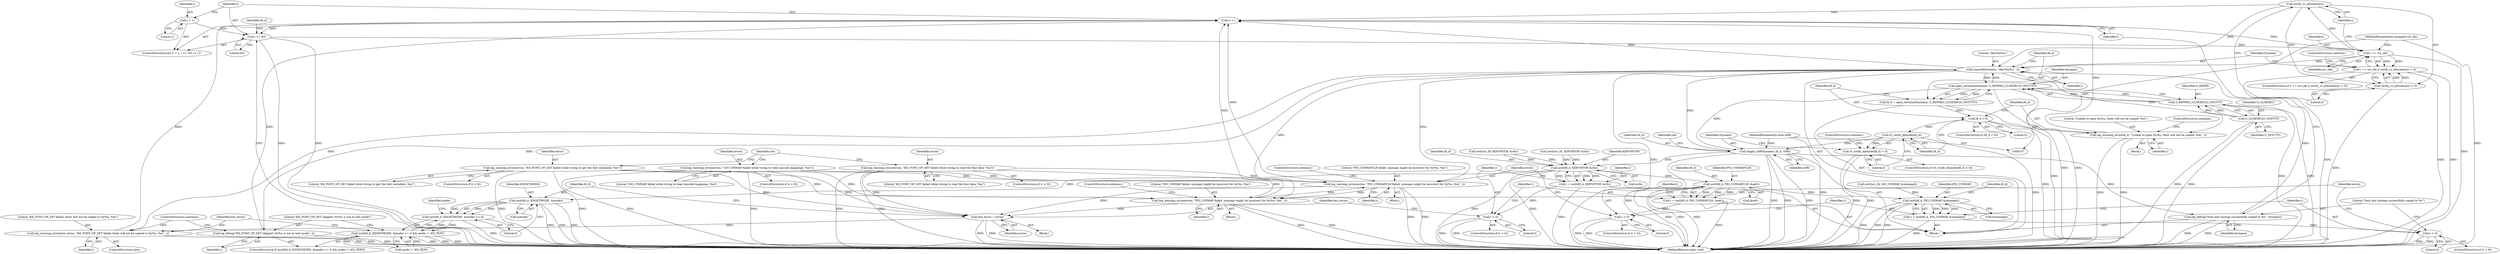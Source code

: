 digraph "0_systemd_9725f1a10f80f5e0ae7d9b60547458622aeb322f_1@API" {
"1000280" [label="(Call,verify_vc_allocation(i))"];
"1000276" [label="(Call,i == src_idx)"];
"1000262" [label="(Call,i <= 63)"];
"1000259" [label="(Call,i = 1)"];
"1000265" [label="(Call,i++)"];
"1000284" [label="(Call,xsprintf(ttyname, \"/dev/tty%u\", i))"];
"1000290" [label="(Call,open_terminal(ttyname, O_RDWR|O_CLOEXEC|O_NOCTTY))"];
"1000292" [label="(Call,O_RDWR|O_CLOEXEC|O_NOCTTY)"];
"1000294" [label="(Call,O_CLOEXEC|O_NOCTTY)"];
"1000396" [label="(Call,log_debug(\"Font and unimap successfully copied to %s\", ttyname))"];
"1000313" [label="(Call,toggle_utf8(ttyname, fd_d, utf8))"];
"1000309" [label="(Call,vt_verify_kbmode(fd_d))"];
"1000298" [label="(Call,fd_d < 0)"];
"1000288" [label="(Call,fd_d = open_terminal(ttyname, O_RDWR|O_CLOEXEC|O_NOCTTY))"];
"1000110" [label="(MethodParameterIn,bool utf8)"];
"1000280" [label="(Call,verify_vc_allocation(i))"];
"1000302" [label="(Call,log_warning_errno(fd_d, \"Unable to open tty%u, fonts will not be copied: %m\", i))"];
"1000357" [label="(Call,log_warning_errno(last_errno, \"KD_FONT_OP_SET failed, fonts will not be copied to tty%u: %m\", i))"];
"1000338" [label="(Call,last_errno = errno)"];
"1000374" [label="(Call,log_warning_errno(errno, \"PIO_UNIMAPCLR failed, unimaps might be incorrect for tty%u: %m\", i))"];
"1000215" [label="(Call,log_warning_errno(errno, \"KD_FONT_OP_GET failed while trying to read the font data: %m\"))"];
"1000391" [label="(Call,log_warning_errno(errno, \"PIO_UNIMAP failed, unimaps might be incorrect for tty%u: %m\", i))"];
"1000142" [label="(Call,log_warning_errno(errno, \"KD_FONT_OP_GET failed while trying to get the font metadata: %m\"))"];
"1000241" [label="(Call,log_warning_errno(errno, \"GIO_UNIMAP failed while trying to read unicode mappings: %m\"))"];
"1000353" [label="(Call,log_debug(\"KD_FONT_OP_SET skipped: tty%u is not in text mode\", i))"];
"1000109" [label="(MethodParameterIn,unsigned src_idx)"];
"1000275" [label="(Call,i == src_idx || verify_vc_allocation(i) < 0)"];
"1000279" [label="(Call,verify_vc_allocation(i) < 0)"];
"1000308" [label="(Call,vt_verify_kbmode(fd_d) < 0)"];
"1000326" [label="(Call,ioctl(fd_d, KDFONTOP, &cfo))"];
"1000324" [label="(Call,r = ioctl(fd_d, KDFONTOP, &cfo))"];
"1000332" [label="(Call,r < 0)"];
"1000344" [label="(Call,ioctl(fd_d, KDGETMODE, &mode))"];
"1000343" [label="(Call,ioctl(fd_d, KDGETMODE, &mode) >= 0)"];
"1000342" [label="(Call,ioctl(fd_d, KDGETMODE, &mode) >= 0 && mode != KD_TEXT)"];
"1000364" [label="(Call,ioctl(fd_d, PIO_UNIMAPCLR, &adv))"];
"1000362" [label="(Call,r = ioctl(fd_d, PIO_UNIMAPCLR, &adv))"];
"1000370" [label="(Call,r < 0)"];
"1000381" [label="(Call,ioctl(fd_d, PIO_UNIMAP, &unimapd))"];
"1000379" [label="(Call,r = ioctl(fd_d, PIO_UNIMAP, &unimapd))"];
"1000387" [label="(Call,r < 0)"];
"1000292" [label="(Call,O_RDWR|O_CLOEXEC|O_NOCTTY)"];
"1000242" [label="(Identifier,errno)"];
"1000326" [label="(Call,ioctl(fd_d, KDFONTOP, &cfo))"];
"1000243" [label="(Literal,\"GIO_UNIMAP failed while trying to read unicode mappings: %m\")"];
"1000349" [label="(Literal,0)"];
"1000315" [label="(Identifier,fd_d)"];
"1000258" [label="(ControlStructure,for (i = 1; i <= 63; i++))"];
"1000311" [label="(Literal,0)"];
"1000314" [label="(Identifier,ttyname)"];
"1000362" [label="(Call,r = ioctl(fd_d, PIO_UNIMAPCLR, &adv))"];
"1000232" [label="(Call,ioctl(src_fd, GIO_UNIMAP, &unimapd))"];
"1000386" [label="(ControlStructure,if (r < 0))"];
"1000373" [label="(Block,)"];
"1000381" [label="(Call,ioctl(fd_d, PIO_UNIMAP, &unimapd))"];
"1000301" [label="(Block,)"];
"1000380" [label="(Identifier,r)"];
"1000277" [label="(Identifier,i)"];
"1000271" [label="(Identifier,fd_d)"];
"1000290" [label="(Call,open_terminal(ttyname, O_RDWR|O_CLOEXEC|O_NOCTTY))"];
"1000390" [label="(Block,)"];
"1000346" [label="(Identifier,KDGETMODE)"];
"1000211" [label="(ControlStructure,if (r < 0))"];
"1000217" [label="(Literal,\"KD_FONT_OP_GET failed while trying to read the font data: %m\")"];
"1000344" [label="(Call,ioctl(fd_d, KDGETMODE, &mode))"];
"1000265" [label="(Call,i++)"];
"1000304" [label="(Literal,\"Unable to open tty%u, fonts will not be copied: %m\")"];
"1000275" [label="(Call,i == src_idx || verify_vc_allocation(i) < 0)"];
"1000241" [label="(Call,log_warning_errno(errno, \"GIO_UNIMAP failed while trying to read unicode mappings: %m\"))"];
"1000306" [label="(ControlStructure,continue;)"];
"1000313" [label="(Call,toggle_utf8(ttyname, fd_d, utf8))"];
"1000356" [label="(ControlStructure,else)"];
"1000395" [label="(ControlStructure,continue;)"];
"1000328" [label="(Identifier,KDFONTOP)"];
"1000379" [label="(Call,r = ioctl(fd_d, PIO_UNIMAP, &unimapd))"];
"1000144" [label="(Literal,\"KD_FONT_OP_GET failed while trying to get the font metadata: %m\")"];
"1000325" [label="(Identifier,r)"];
"1000287" [label="(Identifier,i)"];
"1000334" [label="(Literal,0)"];
"1000335" [label="(Block,)"];
"1000367" [label="(Call,&adv)"];
"1000297" [label="(ControlStructure,if (fd_d < 0))"];
"1000291" [label="(Identifier,ttyname)"];
"1000398" [label="(Identifier,ttyname)"];
"1000143" [label="(Identifier,errno)"];
"1000215" [label="(Call,log_warning_errno(errno, \"KD_FONT_OP_GET failed while trying to read the font data: %m\"))"];
"1000331" [label="(ControlStructure,if (r < 0))"];
"1000371" [label="(Identifier,r)"];
"1000206" [label="(Call,ioctl(src_fd, KDFONTOP, &cfo))"];
"1000109" [label="(MethodParameterIn,unsigned src_idx)"];
"1000340" [label="(Identifier,errno)"];
"1000142" [label="(Call,log_warning_errno(errno, \"KD_FONT_OP_GET failed while trying to get the font metadata: %m\"))"];
"1000309" [label="(Call,vt_verify_kbmode(fd_d))"];
"1000216" [label="(Identifier,errno)"];
"1000308" [label="(Call,vt_verify_kbmode(fd_d) < 0)"];
"1000264" [label="(Literal,63)"];
"1000375" [label="(Identifier,errno)"];
"1000341" [label="(ControlStructure,if (ioctl(fd_d, KDGETMODE, &mode) >= 0 && mode != KD_TEXT))"];
"1000383" [label="(Identifier,PIO_UNIMAP)"];
"1000263" [label="(Identifier,i)"];
"1000365" [label="(Identifier,fd_d)"];
"1000288" [label="(Call,fd_d = open_terminal(ttyname, O_RDWR|O_CLOEXEC|O_NOCTTY))"];
"1000343" [label="(Call,ioctl(fd_d, KDGETMODE, &mode) >= 0)"];
"1000260" [label="(Identifier,i)"];
"1000361" [label="(ControlStructure,continue;)"];
"1000378" [label="(ControlStructure,continue;)"];
"1000310" [label="(Identifier,fd_d)"];
"1000351" [label="(Identifier,mode)"];
"1000296" [label="(Identifier,O_NOCTTY)"];
"1000285" [label="(Identifier,ttyname)"];
"1000279" [label="(Call,verify_vc_allocation(i) < 0)"];
"1000387" [label="(Call,r < 0)"];
"1000370" [label="(Call,r < 0)"];
"1000345" [label="(Identifier,fd_d)"];
"1000281" [label="(Identifier,i)"];
"1000294" [label="(Call,O_CLOEXEC|O_NOCTTY)"];
"1000360" [label="(Identifier,i)"];
"1000372" [label="(Literal,0)"];
"1000303" [label="(Identifier,fd_d)"];
"1000110" [label="(MethodParameterIn,bool utf8)"];
"1000305" [label="(Identifier,i)"];
"1000359" [label="(Literal,\"KD_FONT_OP_SET failed, fonts will not be copied to tty%u: %m\")"];
"1000289" [label="(Identifier,fd_d)"];
"1000354" [label="(Literal,\"KD_FONT_OP_SET skipped: tty%u is not in text mode\")"];
"1000320" [label="(Identifier,cfo)"];
"1000299" [label="(Identifier,fd_d)"];
"1000376" [label="(Literal,\"PIO_UNIMAPCLR failed, unimaps might be incorrect for tty%u: %m\")"];
"1000393" [label="(Literal,\"PIO_UNIMAP failed, unimaps might be incorrect for tty%u: %m\")"];
"1000300" [label="(Literal,0)"];
"1000133" [label="(Call,ioctl(src_fd, KDFONTOP, &cfo))"];
"1000282" [label="(Literal,0)"];
"1000347" [label="(Call,&mode)"];
"1000329" [label="(Call,&cfo)"];
"1000253" [label="(Identifier,cfo)"];
"1000338" [label="(Call,last_errno = errno)"];
"1000358" [label="(Identifier,last_errno)"];
"1000283" [label="(ControlStructure,continue;)"];
"1000274" [label="(ControlStructure,if (i == src_idx || verify_vc_allocation(i) < 0))"];
"1000280" [label="(Call,verify_vc_allocation(i))"];
"1000276" [label="(Call,i == src_idx)"];
"1000394" [label="(Identifier,i)"];
"1000259" [label="(Call,i = 1)"];
"1000262" [label="(Call,i <= 63)"];
"1000389" [label="(Literal,0)"];
"1000384" [label="(Call,&unimapd)"];
"1000342" [label="(Call,ioctl(fd_d, KDGETMODE, &mode) >= 0 && mode != KD_TEXT)"];
"1000392" [label="(Identifier,errno)"];
"1000324" [label="(Call,r = ioctl(fd_d, KDFONTOP, &cfo))"];
"1000364" [label="(Call,ioctl(fd_d, PIO_UNIMAPCLR, &adv))"];
"1000369" [label="(ControlStructure,if (r < 0))"];
"1000278" [label="(Identifier,src_idx)"];
"1000327" [label="(Identifier,fd_d)"];
"1000388" [label="(Identifier,r)"];
"1000307" [label="(ControlStructure,if (vt_verify_kbmode(fd_d) < 0))"];
"1000382" [label="(Identifier,fd_d)"];
"1000355" [label="(Identifier,i)"];
"1000374" [label="(Call,log_warning_errno(errno, \"PIO_UNIMAPCLR failed, unimaps might be incorrect for tty%u: %m\", i))"];
"1000316" [label="(Identifier,utf8)"];
"1000267" [label="(Block,)"];
"1000332" [label="(Call,r < 0)"];
"1000284" [label="(Call,xsprintf(ttyname, \"/dev/tty%u\", i))"];
"1000295" [label="(Identifier,O_CLOEXEC)"];
"1000286" [label="(Literal,\"/dev/tty%u\")"];
"1000353" [label="(Call,log_debug(\"KD_FONT_OP_SET skipped: tty%u is not in text mode\", i))"];
"1000138" [label="(ControlStructure,if (r < 0))"];
"1000298" [label="(Call,fd_d < 0)"];
"1000391" [label="(Call,log_warning_errno(errno, \"PIO_UNIMAP failed, unimaps might be incorrect for tty%u: %m\", i))"];
"1000312" [label="(ControlStructure,continue;)"];
"1000396" [label="(Call,log_debug(\"Font and unimap successfully copied to %s\", ttyname))"];
"1000237" [label="(ControlStructure,if (r < 0))"];
"1000266" [label="(Identifier,i)"];
"1000293" [label="(Identifier,O_RDWR)"];
"1000377" [label="(Identifier,i)"];
"1000397" [label="(Literal,\"Font and unimap successfully copied to %s\")"];
"1000350" [label="(Call,mode != KD_TEXT)"];
"1000399" [label="(MethodReturn,static void)"];
"1000261" [label="(Literal,1)"];
"1000357" [label="(Call,log_warning_errno(last_errno, \"KD_FONT_OP_SET failed, fonts will not be copied to tty%u: %m\", i))"];
"1000333" [label="(Identifier,r)"];
"1000339" [label="(Identifier,last_errno)"];
"1000363" [label="(Identifier,r)"];
"1000302" [label="(Call,log_warning_errno(fd_d, \"Unable to open tty%u, fonts will not be copied: %m\", i))"];
"1000366" [label="(Identifier,PIO_UNIMAPCLR)"];
"1000280" -> "1000279"  [label="AST: "];
"1000280" -> "1000281"  [label="CFG: "];
"1000281" -> "1000280"  [label="AST: "];
"1000282" -> "1000280"  [label="CFG: "];
"1000280" -> "1000265"  [label="DDG: "];
"1000280" -> "1000279"  [label="DDG: "];
"1000276" -> "1000280"  [label="DDG: "];
"1000280" -> "1000284"  [label="DDG: "];
"1000276" -> "1000275"  [label="AST: "];
"1000276" -> "1000278"  [label="CFG: "];
"1000277" -> "1000276"  [label="AST: "];
"1000278" -> "1000276"  [label="AST: "];
"1000281" -> "1000276"  [label="CFG: "];
"1000275" -> "1000276"  [label="CFG: "];
"1000276" -> "1000399"  [label="DDG: "];
"1000276" -> "1000265"  [label="DDG: "];
"1000276" -> "1000275"  [label="DDG: "];
"1000276" -> "1000275"  [label="DDG: "];
"1000262" -> "1000276"  [label="DDG: "];
"1000109" -> "1000276"  [label="DDG: "];
"1000276" -> "1000284"  [label="DDG: "];
"1000262" -> "1000258"  [label="AST: "];
"1000262" -> "1000264"  [label="CFG: "];
"1000263" -> "1000262"  [label="AST: "];
"1000264" -> "1000262"  [label="AST: "];
"1000271" -> "1000262"  [label="CFG: "];
"1000399" -> "1000262"  [label="CFG: "];
"1000262" -> "1000399"  [label="DDG: "];
"1000262" -> "1000399"  [label="DDG: "];
"1000259" -> "1000262"  [label="DDG: "];
"1000265" -> "1000262"  [label="DDG: "];
"1000259" -> "1000258"  [label="AST: "];
"1000259" -> "1000261"  [label="CFG: "];
"1000260" -> "1000259"  [label="AST: "];
"1000261" -> "1000259"  [label="AST: "];
"1000263" -> "1000259"  [label="CFG: "];
"1000265" -> "1000258"  [label="AST: "];
"1000265" -> "1000266"  [label="CFG: "];
"1000266" -> "1000265"  [label="AST: "];
"1000263" -> "1000265"  [label="CFG: "];
"1000284" -> "1000265"  [label="DDG: "];
"1000302" -> "1000265"  [label="DDG: "];
"1000357" -> "1000265"  [label="DDG: "];
"1000353" -> "1000265"  [label="DDG: "];
"1000391" -> "1000265"  [label="DDG: "];
"1000374" -> "1000265"  [label="DDG: "];
"1000284" -> "1000267"  [label="AST: "];
"1000284" -> "1000287"  [label="CFG: "];
"1000285" -> "1000284"  [label="AST: "];
"1000286" -> "1000284"  [label="AST: "];
"1000287" -> "1000284"  [label="AST: "];
"1000289" -> "1000284"  [label="CFG: "];
"1000284" -> "1000399"  [label="DDG: "];
"1000290" -> "1000284"  [label="DDG: "];
"1000396" -> "1000284"  [label="DDG: "];
"1000313" -> "1000284"  [label="DDG: "];
"1000284" -> "1000290"  [label="DDG: "];
"1000284" -> "1000302"  [label="DDG: "];
"1000284" -> "1000353"  [label="DDG: "];
"1000284" -> "1000357"  [label="DDG: "];
"1000284" -> "1000374"  [label="DDG: "];
"1000284" -> "1000391"  [label="DDG: "];
"1000290" -> "1000288"  [label="AST: "];
"1000290" -> "1000292"  [label="CFG: "];
"1000291" -> "1000290"  [label="AST: "];
"1000292" -> "1000290"  [label="AST: "];
"1000288" -> "1000290"  [label="CFG: "];
"1000290" -> "1000399"  [label="DDG: "];
"1000290" -> "1000399"  [label="DDG: "];
"1000290" -> "1000288"  [label="DDG: "];
"1000290" -> "1000288"  [label="DDG: "];
"1000292" -> "1000290"  [label="DDG: "];
"1000292" -> "1000290"  [label="DDG: "];
"1000290" -> "1000313"  [label="DDG: "];
"1000292" -> "1000294"  [label="CFG: "];
"1000293" -> "1000292"  [label="AST: "];
"1000294" -> "1000292"  [label="AST: "];
"1000292" -> "1000399"  [label="DDG: "];
"1000292" -> "1000399"  [label="DDG: "];
"1000294" -> "1000292"  [label="DDG: "];
"1000294" -> "1000292"  [label="DDG: "];
"1000294" -> "1000296"  [label="CFG: "];
"1000295" -> "1000294"  [label="AST: "];
"1000296" -> "1000294"  [label="AST: "];
"1000294" -> "1000399"  [label="DDG: "];
"1000294" -> "1000399"  [label="DDG: "];
"1000396" -> "1000267"  [label="AST: "];
"1000396" -> "1000398"  [label="CFG: "];
"1000397" -> "1000396"  [label="AST: "];
"1000398" -> "1000396"  [label="AST: "];
"1000266" -> "1000396"  [label="CFG: "];
"1000396" -> "1000399"  [label="DDG: "];
"1000396" -> "1000399"  [label="DDG: "];
"1000313" -> "1000396"  [label="DDG: "];
"1000313" -> "1000267"  [label="AST: "];
"1000313" -> "1000316"  [label="CFG: "];
"1000314" -> "1000313"  [label="AST: "];
"1000315" -> "1000313"  [label="AST: "];
"1000316" -> "1000313"  [label="AST: "];
"1000320" -> "1000313"  [label="CFG: "];
"1000313" -> "1000399"  [label="DDG: "];
"1000313" -> "1000399"  [label="DDG: "];
"1000313" -> "1000399"  [label="DDG: "];
"1000313" -> "1000399"  [label="DDG: "];
"1000309" -> "1000313"  [label="DDG: "];
"1000110" -> "1000313"  [label="DDG: "];
"1000313" -> "1000326"  [label="DDG: "];
"1000309" -> "1000308"  [label="AST: "];
"1000309" -> "1000310"  [label="CFG: "];
"1000310" -> "1000309"  [label="AST: "];
"1000311" -> "1000309"  [label="CFG: "];
"1000309" -> "1000399"  [label="DDG: "];
"1000309" -> "1000308"  [label="DDG: "];
"1000298" -> "1000309"  [label="DDG: "];
"1000298" -> "1000297"  [label="AST: "];
"1000298" -> "1000300"  [label="CFG: "];
"1000299" -> "1000298"  [label="AST: "];
"1000300" -> "1000298"  [label="AST: "];
"1000303" -> "1000298"  [label="CFG: "];
"1000310" -> "1000298"  [label="CFG: "];
"1000298" -> "1000399"  [label="DDG: "];
"1000288" -> "1000298"  [label="DDG: "];
"1000298" -> "1000302"  [label="DDG: "];
"1000288" -> "1000267"  [label="AST: "];
"1000289" -> "1000288"  [label="AST: "];
"1000299" -> "1000288"  [label="CFG: "];
"1000288" -> "1000399"  [label="DDG: "];
"1000110" -> "1000107"  [label="AST: "];
"1000110" -> "1000399"  [label="DDG: "];
"1000302" -> "1000301"  [label="AST: "];
"1000302" -> "1000305"  [label="CFG: "];
"1000303" -> "1000302"  [label="AST: "];
"1000304" -> "1000302"  [label="AST: "];
"1000305" -> "1000302"  [label="AST: "];
"1000306" -> "1000302"  [label="CFG: "];
"1000302" -> "1000399"  [label="DDG: "];
"1000302" -> "1000399"  [label="DDG: "];
"1000357" -> "1000356"  [label="AST: "];
"1000357" -> "1000360"  [label="CFG: "];
"1000358" -> "1000357"  [label="AST: "];
"1000359" -> "1000357"  [label="AST: "];
"1000360" -> "1000357"  [label="AST: "];
"1000361" -> "1000357"  [label="CFG: "];
"1000357" -> "1000399"  [label="DDG: "];
"1000357" -> "1000399"  [label="DDG: "];
"1000338" -> "1000357"  [label="DDG: "];
"1000338" -> "1000335"  [label="AST: "];
"1000338" -> "1000340"  [label="CFG: "];
"1000339" -> "1000338"  [label="AST: "];
"1000340" -> "1000338"  [label="AST: "];
"1000345" -> "1000338"  [label="CFG: "];
"1000338" -> "1000399"  [label="DDG: "];
"1000338" -> "1000399"  [label="DDG: "];
"1000374" -> "1000338"  [label="DDG: "];
"1000215" -> "1000338"  [label="DDG: "];
"1000391" -> "1000338"  [label="DDG: "];
"1000142" -> "1000338"  [label="DDG: "];
"1000241" -> "1000338"  [label="DDG: "];
"1000374" -> "1000373"  [label="AST: "];
"1000374" -> "1000377"  [label="CFG: "];
"1000375" -> "1000374"  [label="AST: "];
"1000376" -> "1000374"  [label="AST: "];
"1000377" -> "1000374"  [label="AST: "];
"1000378" -> "1000374"  [label="CFG: "];
"1000374" -> "1000399"  [label="DDG: "];
"1000374" -> "1000399"  [label="DDG: "];
"1000215" -> "1000374"  [label="DDG: "];
"1000391" -> "1000374"  [label="DDG: "];
"1000142" -> "1000374"  [label="DDG: "];
"1000241" -> "1000374"  [label="DDG: "];
"1000374" -> "1000391"  [label="DDG: "];
"1000215" -> "1000211"  [label="AST: "];
"1000215" -> "1000217"  [label="CFG: "];
"1000216" -> "1000215"  [label="AST: "];
"1000217" -> "1000215"  [label="AST: "];
"1000253" -> "1000215"  [label="CFG: "];
"1000215" -> "1000399"  [label="DDG: "];
"1000215" -> "1000399"  [label="DDG: "];
"1000215" -> "1000391"  [label="DDG: "];
"1000391" -> "1000390"  [label="AST: "];
"1000391" -> "1000394"  [label="CFG: "];
"1000392" -> "1000391"  [label="AST: "];
"1000393" -> "1000391"  [label="AST: "];
"1000394" -> "1000391"  [label="AST: "];
"1000395" -> "1000391"  [label="CFG: "];
"1000391" -> "1000399"  [label="DDG: "];
"1000391" -> "1000399"  [label="DDG: "];
"1000142" -> "1000391"  [label="DDG: "];
"1000241" -> "1000391"  [label="DDG: "];
"1000142" -> "1000138"  [label="AST: "];
"1000142" -> "1000144"  [label="CFG: "];
"1000143" -> "1000142"  [label="AST: "];
"1000144" -> "1000142"  [label="AST: "];
"1000253" -> "1000142"  [label="CFG: "];
"1000142" -> "1000399"  [label="DDG: "];
"1000142" -> "1000399"  [label="DDG: "];
"1000241" -> "1000237"  [label="AST: "];
"1000241" -> "1000243"  [label="CFG: "];
"1000242" -> "1000241"  [label="AST: "];
"1000243" -> "1000241"  [label="AST: "];
"1000253" -> "1000241"  [label="CFG: "];
"1000241" -> "1000399"  [label="DDG: "];
"1000241" -> "1000399"  [label="DDG: "];
"1000353" -> "1000341"  [label="AST: "];
"1000353" -> "1000355"  [label="CFG: "];
"1000354" -> "1000353"  [label="AST: "];
"1000355" -> "1000353"  [label="AST: "];
"1000361" -> "1000353"  [label="CFG: "];
"1000353" -> "1000399"  [label="DDG: "];
"1000109" -> "1000107"  [label="AST: "];
"1000109" -> "1000399"  [label="DDG: "];
"1000275" -> "1000274"  [label="AST: "];
"1000275" -> "1000279"  [label="CFG: "];
"1000279" -> "1000275"  [label="AST: "];
"1000283" -> "1000275"  [label="CFG: "];
"1000285" -> "1000275"  [label="CFG: "];
"1000275" -> "1000399"  [label="DDG: "];
"1000275" -> "1000399"  [label="DDG: "];
"1000275" -> "1000399"  [label="DDG: "];
"1000279" -> "1000275"  [label="DDG: "];
"1000279" -> "1000275"  [label="DDG: "];
"1000279" -> "1000282"  [label="CFG: "];
"1000282" -> "1000279"  [label="AST: "];
"1000279" -> "1000399"  [label="DDG: "];
"1000308" -> "1000307"  [label="AST: "];
"1000308" -> "1000311"  [label="CFG: "];
"1000311" -> "1000308"  [label="AST: "];
"1000312" -> "1000308"  [label="CFG: "];
"1000314" -> "1000308"  [label="CFG: "];
"1000308" -> "1000399"  [label="DDG: "];
"1000308" -> "1000399"  [label="DDG: "];
"1000326" -> "1000324"  [label="AST: "];
"1000326" -> "1000329"  [label="CFG: "];
"1000327" -> "1000326"  [label="AST: "];
"1000328" -> "1000326"  [label="AST: "];
"1000329" -> "1000326"  [label="AST: "];
"1000324" -> "1000326"  [label="CFG: "];
"1000326" -> "1000399"  [label="DDG: "];
"1000326" -> "1000399"  [label="DDG: "];
"1000326" -> "1000324"  [label="DDG: "];
"1000326" -> "1000324"  [label="DDG: "];
"1000326" -> "1000324"  [label="DDG: "];
"1000206" -> "1000326"  [label="DDG: "];
"1000206" -> "1000326"  [label="DDG: "];
"1000133" -> "1000326"  [label="DDG: "];
"1000133" -> "1000326"  [label="DDG: "];
"1000326" -> "1000344"  [label="DDG: "];
"1000326" -> "1000364"  [label="DDG: "];
"1000324" -> "1000267"  [label="AST: "];
"1000325" -> "1000324"  [label="AST: "];
"1000333" -> "1000324"  [label="CFG: "];
"1000324" -> "1000399"  [label="DDG: "];
"1000324" -> "1000332"  [label="DDG: "];
"1000332" -> "1000331"  [label="AST: "];
"1000332" -> "1000334"  [label="CFG: "];
"1000333" -> "1000332"  [label="AST: "];
"1000334" -> "1000332"  [label="AST: "];
"1000339" -> "1000332"  [label="CFG: "];
"1000363" -> "1000332"  [label="CFG: "];
"1000332" -> "1000399"  [label="DDG: "];
"1000332" -> "1000399"  [label="DDG: "];
"1000344" -> "1000343"  [label="AST: "];
"1000344" -> "1000347"  [label="CFG: "];
"1000345" -> "1000344"  [label="AST: "];
"1000346" -> "1000344"  [label="AST: "];
"1000347" -> "1000344"  [label="AST: "];
"1000349" -> "1000344"  [label="CFG: "];
"1000344" -> "1000399"  [label="DDG: "];
"1000344" -> "1000399"  [label="DDG: "];
"1000344" -> "1000399"  [label="DDG: "];
"1000344" -> "1000343"  [label="DDG: "];
"1000344" -> "1000343"  [label="DDG: "];
"1000344" -> "1000343"  [label="DDG: "];
"1000343" -> "1000342"  [label="AST: "];
"1000343" -> "1000349"  [label="CFG: "];
"1000349" -> "1000343"  [label="AST: "];
"1000351" -> "1000343"  [label="CFG: "];
"1000342" -> "1000343"  [label="CFG: "];
"1000343" -> "1000399"  [label="DDG: "];
"1000343" -> "1000342"  [label="DDG: "];
"1000343" -> "1000342"  [label="DDG: "];
"1000342" -> "1000341"  [label="AST: "];
"1000342" -> "1000350"  [label="CFG: "];
"1000350" -> "1000342"  [label="AST: "];
"1000354" -> "1000342"  [label="CFG: "];
"1000358" -> "1000342"  [label="CFG: "];
"1000342" -> "1000399"  [label="DDG: "];
"1000342" -> "1000399"  [label="DDG: "];
"1000342" -> "1000399"  [label="DDG: "];
"1000350" -> "1000342"  [label="DDG: "];
"1000350" -> "1000342"  [label="DDG: "];
"1000364" -> "1000362"  [label="AST: "];
"1000364" -> "1000367"  [label="CFG: "];
"1000365" -> "1000364"  [label="AST: "];
"1000366" -> "1000364"  [label="AST: "];
"1000367" -> "1000364"  [label="AST: "];
"1000362" -> "1000364"  [label="CFG: "];
"1000364" -> "1000399"  [label="DDG: "];
"1000364" -> "1000399"  [label="DDG: "];
"1000364" -> "1000399"  [label="DDG: "];
"1000364" -> "1000362"  [label="DDG: "];
"1000364" -> "1000362"  [label="DDG: "];
"1000364" -> "1000362"  [label="DDG: "];
"1000364" -> "1000381"  [label="DDG: "];
"1000362" -> "1000267"  [label="AST: "];
"1000363" -> "1000362"  [label="AST: "];
"1000371" -> "1000362"  [label="CFG: "];
"1000362" -> "1000399"  [label="DDG: "];
"1000362" -> "1000370"  [label="DDG: "];
"1000370" -> "1000369"  [label="AST: "];
"1000370" -> "1000372"  [label="CFG: "];
"1000371" -> "1000370"  [label="AST: "];
"1000372" -> "1000370"  [label="AST: "];
"1000375" -> "1000370"  [label="CFG: "];
"1000380" -> "1000370"  [label="CFG: "];
"1000370" -> "1000399"  [label="DDG: "];
"1000370" -> "1000399"  [label="DDG: "];
"1000381" -> "1000379"  [label="AST: "];
"1000381" -> "1000384"  [label="CFG: "];
"1000382" -> "1000381"  [label="AST: "];
"1000383" -> "1000381"  [label="AST: "];
"1000384" -> "1000381"  [label="AST: "];
"1000379" -> "1000381"  [label="CFG: "];
"1000381" -> "1000399"  [label="DDG: "];
"1000381" -> "1000399"  [label="DDG: "];
"1000381" -> "1000399"  [label="DDG: "];
"1000381" -> "1000379"  [label="DDG: "];
"1000381" -> "1000379"  [label="DDG: "];
"1000381" -> "1000379"  [label="DDG: "];
"1000232" -> "1000381"  [label="DDG: "];
"1000379" -> "1000267"  [label="AST: "];
"1000380" -> "1000379"  [label="AST: "];
"1000388" -> "1000379"  [label="CFG: "];
"1000379" -> "1000399"  [label="DDG: "];
"1000379" -> "1000387"  [label="DDG: "];
"1000387" -> "1000386"  [label="AST: "];
"1000387" -> "1000389"  [label="CFG: "];
"1000388" -> "1000387"  [label="AST: "];
"1000389" -> "1000387"  [label="AST: "];
"1000392" -> "1000387"  [label="CFG: "];
"1000397" -> "1000387"  [label="CFG: "];
"1000387" -> "1000399"  [label="DDG: "];
"1000387" -> "1000399"  [label="DDG: "];
}
